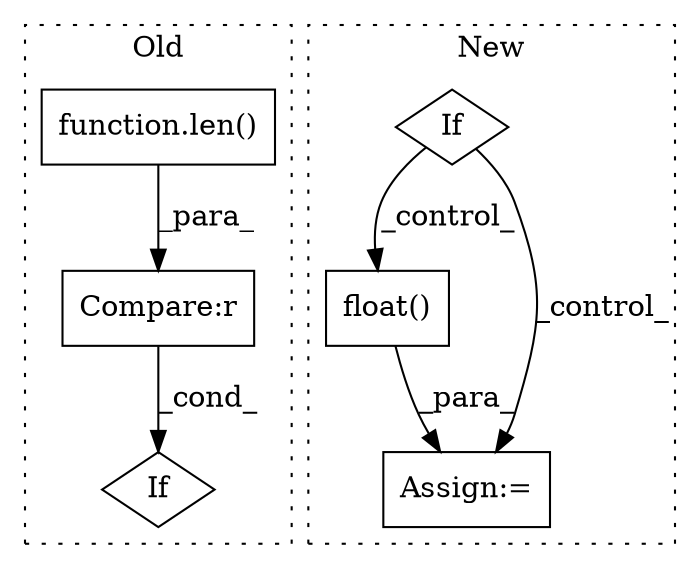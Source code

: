 digraph G {
subgraph cluster0 {
1 [label="function.len()" a="75" s="13232,13243" l="4,1" shape="box"];
4 [label="If" a="96" s="13186" l="3" shape="diamond"];
5 [label="Compare:r" a="40" s="13189" l="55" shape="box"];
label = "Old";
style="dotted";
}
subgraph cluster1 {
2 [label="float()" a="75" s="12962" l="19" shape="box"];
3 [label="Assign:=" a="68" s="12959" l="3" shape="box"];
6 [label="If" a="96" s="12903" l="3" shape="diamond"];
label = "New";
style="dotted";
}
1 -> 5 [label="_para_"];
2 -> 3 [label="_para_"];
5 -> 4 [label="_cond_"];
6 -> 3 [label="_control_"];
6 -> 2 [label="_control_"];
}